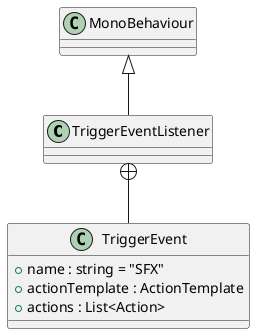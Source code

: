 @startuml
class TriggerEventListener {
}
class TriggerEvent {
    + name : string = "SFX"
    + actionTemplate : ActionTemplate
    + actions : List<Action>
}
MonoBehaviour <|-- TriggerEventListener
TriggerEventListener +-- TriggerEvent
@enduml
